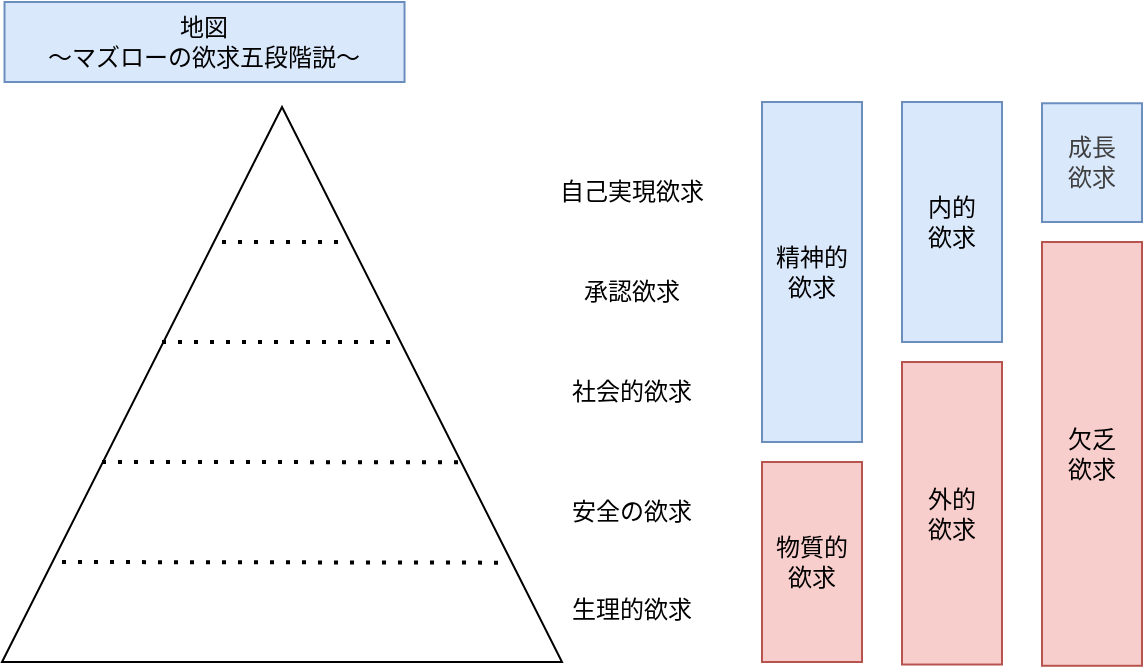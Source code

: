 <mxfile>
    <diagram name="02" id="YMj1xpAl_SfOTKT0soET">
        <mxGraphModel dx="933" dy="971" grid="1" gridSize="10" guides="1" tooltips="1" connect="1" arrows="1" fold="1" page="1" pageScale="1" pageWidth="1169" pageHeight="827" math="0" shadow="0">
            <root>
                <mxCell id="ML3krrQk0YiTmpszw3Px-0"/>
                <mxCell id="ML3krrQk0YiTmpszw3Px-1" parent="ML3krrQk0YiTmpszw3Px-0"/>
                <mxCell id="ML3krrQk0YiTmpszw3Px-4" value="地図&lt;div&gt;～マズローの欲求五段階説～&lt;/div&gt;" style="text;html=1;align=center;verticalAlign=middle;whiteSpace=wrap;rounded=0;fillColor=#dae8fc;strokeColor=#6c8ebf;" parent="ML3krrQk0YiTmpszw3Px-1" vertex="1">
                    <mxGeometry x="81.26" y="110" width="200" height="40" as="geometry"/>
                </mxCell>
                <mxCell id="0" value="" style="triangle;whiteSpace=wrap;html=1;rotation=-90;" vertex="1" parent="ML3krrQk0YiTmpszw3Px-1">
                    <mxGeometry x="81.26" y="161.26" width="277.49" height="280" as="geometry"/>
                </mxCell>
                <mxCell id="1" value="" style="endArrow=none;dashed=1;html=1;dashPattern=1 3;strokeWidth=2;" edge="1" parent="ML3krrQk0YiTmpszw3Px-1">
                    <mxGeometry width="50" height="50" relative="1" as="geometry">
                        <mxPoint x="190" y="230" as="sourcePoint"/>
                        <mxPoint x="250" y="230" as="targetPoint"/>
                    </mxGeometry>
                </mxCell>
                <mxCell id="2" value="自己実現欲求" style="text;html=1;align=center;verticalAlign=middle;whiteSpace=wrap;rounded=0;" vertex="1" parent="ML3krrQk0YiTmpszw3Px-1">
                    <mxGeometry x="340" y="190" width="110" height="30" as="geometry"/>
                </mxCell>
                <mxCell id="3" value="" style="endArrow=none;dashed=1;html=1;dashPattern=1 3;strokeWidth=2;" edge="1" parent="ML3krrQk0YiTmpszw3Px-1">
                    <mxGeometry width="50" height="50" relative="1" as="geometry">
                        <mxPoint x="160" y="280" as="sourcePoint"/>
                        <mxPoint x="280" y="280" as="targetPoint"/>
                    </mxGeometry>
                </mxCell>
                <mxCell id="4" value="社会的欲求" style="text;html=1;align=center;verticalAlign=middle;whiteSpace=wrap;rounded=0;" vertex="1" parent="ML3krrQk0YiTmpszw3Px-1">
                    <mxGeometry x="340" y="290" width="110" height="30" as="geometry"/>
                </mxCell>
                <mxCell id="5" value="精神的&lt;div&gt;欲求&lt;/div&gt;" style="text;html=1;align=center;verticalAlign=middle;whiteSpace=wrap;rounded=0;fillColor=#dae8fc;strokeColor=#6c8ebf;" vertex="1" parent="ML3krrQk0YiTmpszw3Px-1">
                    <mxGeometry x="460" y="160" width="50" height="170" as="geometry"/>
                </mxCell>
                <mxCell id="6" value="物質的&lt;div&gt;欲求&lt;/div&gt;" style="text;html=1;align=center;verticalAlign=middle;whiteSpace=wrap;rounded=0;fillColor=#f8cecc;strokeColor=#b85450;" vertex="1" parent="ML3krrQk0YiTmpszw3Px-1">
                    <mxGeometry x="460" y="340" width="50" height="100" as="geometry"/>
                </mxCell>
                <mxCell id="7" value="承認欲求" style="text;html=1;align=center;verticalAlign=middle;whiteSpace=wrap;rounded=0;" vertex="1" parent="ML3krrQk0YiTmpszw3Px-1">
                    <mxGeometry x="340" y="240" width="110" height="30" as="geometry"/>
                </mxCell>
                <mxCell id="8" value="安全の欲求" style="text;html=1;align=center;verticalAlign=middle;whiteSpace=wrap;rounded=0;" vertex="1" parent="ML3krrQk0YiTmpszw3Px-1">
                    <mxGeometry x="340" y="350" width="110" height="30" as="geometry"/>
                </mxCell>
                <mxCell id="9" value="生理的欲求" style="text;html=1;align=center;verticalAlign=middle;whiteSpace=wrap;rounded=0;" vertex="1" parent="ML3krrQk0YiTmpszw3Px-1">
                    <mxGeometry x="340" y="398.5" width="110" height="30" as="geometry"/>
                </mxCell>
                <mxCell id="10" value="" style="endArrow=none;dashed=1;html=1;dashPattern=1 3;strokeWidth=2;entryX=0.36;entryY=0.815;entryDx=0;entryDy=0;entryPerimeter=0;" edge="1" parent="ML3krrQk0YiTmpszw3Px-1" target="0">
                    <mxGeometry width="50" height="50" relative="1" as="geometry">
                        <mxPoint x="130" y="340" as="sourcePoint"/>
                        <mxPoint x="250" y="340" as="targetPoint"/>
                    </mxGeometry>
                </mxCell>
                <mxCell id="11" value="" style="endArrow=none;dashed=1;html=1;dashPattern=1 3;strokeWidth=2;entryX=0.179;entryY=0.905;entryDx=0;entryDy=0;entryPerimeter=0;" edge="1" parent="ML3krrQk0YiTmpszw3Px-1" target="0">
                    <mxGeometry width="50" height="50" relative="1" as="geometry">
                        <mxPoint x="110" y="390" as="sourcePoint"/>
                        <mxPoint x="288" y="390" as="targetPoint"/>
                    </mxGeometry>
                </mxCell>
                <mxCell id="12" value="内的&lt;div&gt;欲求&lt;/div&gt;" style="text;html=1;align=center;verticalAlign=middle;whiteSpace=wrap;rounded=0;fillColor=#dae8fc;strokeColor=#6c8ebf;" vertex="1" parent="ML3krrQk0YiTmpszw3Px-1">
                    <mxGeometry x="530" y="160" width="50" height="120" as="geometry"/>
                </mxCell>
                <mxCell id="13" value="外的&lt;div&gt;欲求&lt;/div&gt;" style="text;html=1;align=center;verticalAlign=middle;whiteSpace=wrap;rounded=0;fillColor=#f8cecc;strokeColor=#b85450;" vertex="1" parent="ML3krrQk0YiTmpszw3Px-1">
                    <mxGeometry x="530" y="290" width="50" height="151.26" as="geometry"/>
                </mxCell>
                <mxCell id="14" value="&lt;div&gt;&lt;span style=&quot;color: rgb(63, 63, 63); background-color: transparent;&quot;&gt;成長&lt;/span&gt;&lt;/div&gt;&lt;span style=&quot;color: rgb(63, 63, 63); background-color: transparent;&quot;&gt;欲求&lt;/span&gt;" style="text;html=1;align=center;verticalAlign=middle;whiteSpace=wrap;rounded=0;fillColor=#dae8fc;strokeColor=#6c8ebf;" vertex="1" parent="ML3krrQk0YiTmpszw3Px-1">
                    <mxGeometry x="600" y="160.63" width="50" height="59.37" as="geometry"/>
                </mxCell>
                <mxCell id="15" value="欠乏&lt;div&gt;欲求&lt;/div&gt;" style="text;html=1;align=center;verticalAlign=middle;whiteSpace=wrap;rounded=0;fillColor=#f8cecc;strokeColor=#b85450;" vertex="1" parent="ML3krrQk0YiTmpszw3Px-1">
                    <mxGeometry x="600" y="230" width="50" height="211.89" as="geometry"/>
                </mxCell>
            </root>
        </mxGraphModel>
    </diagram>
</mxfile>